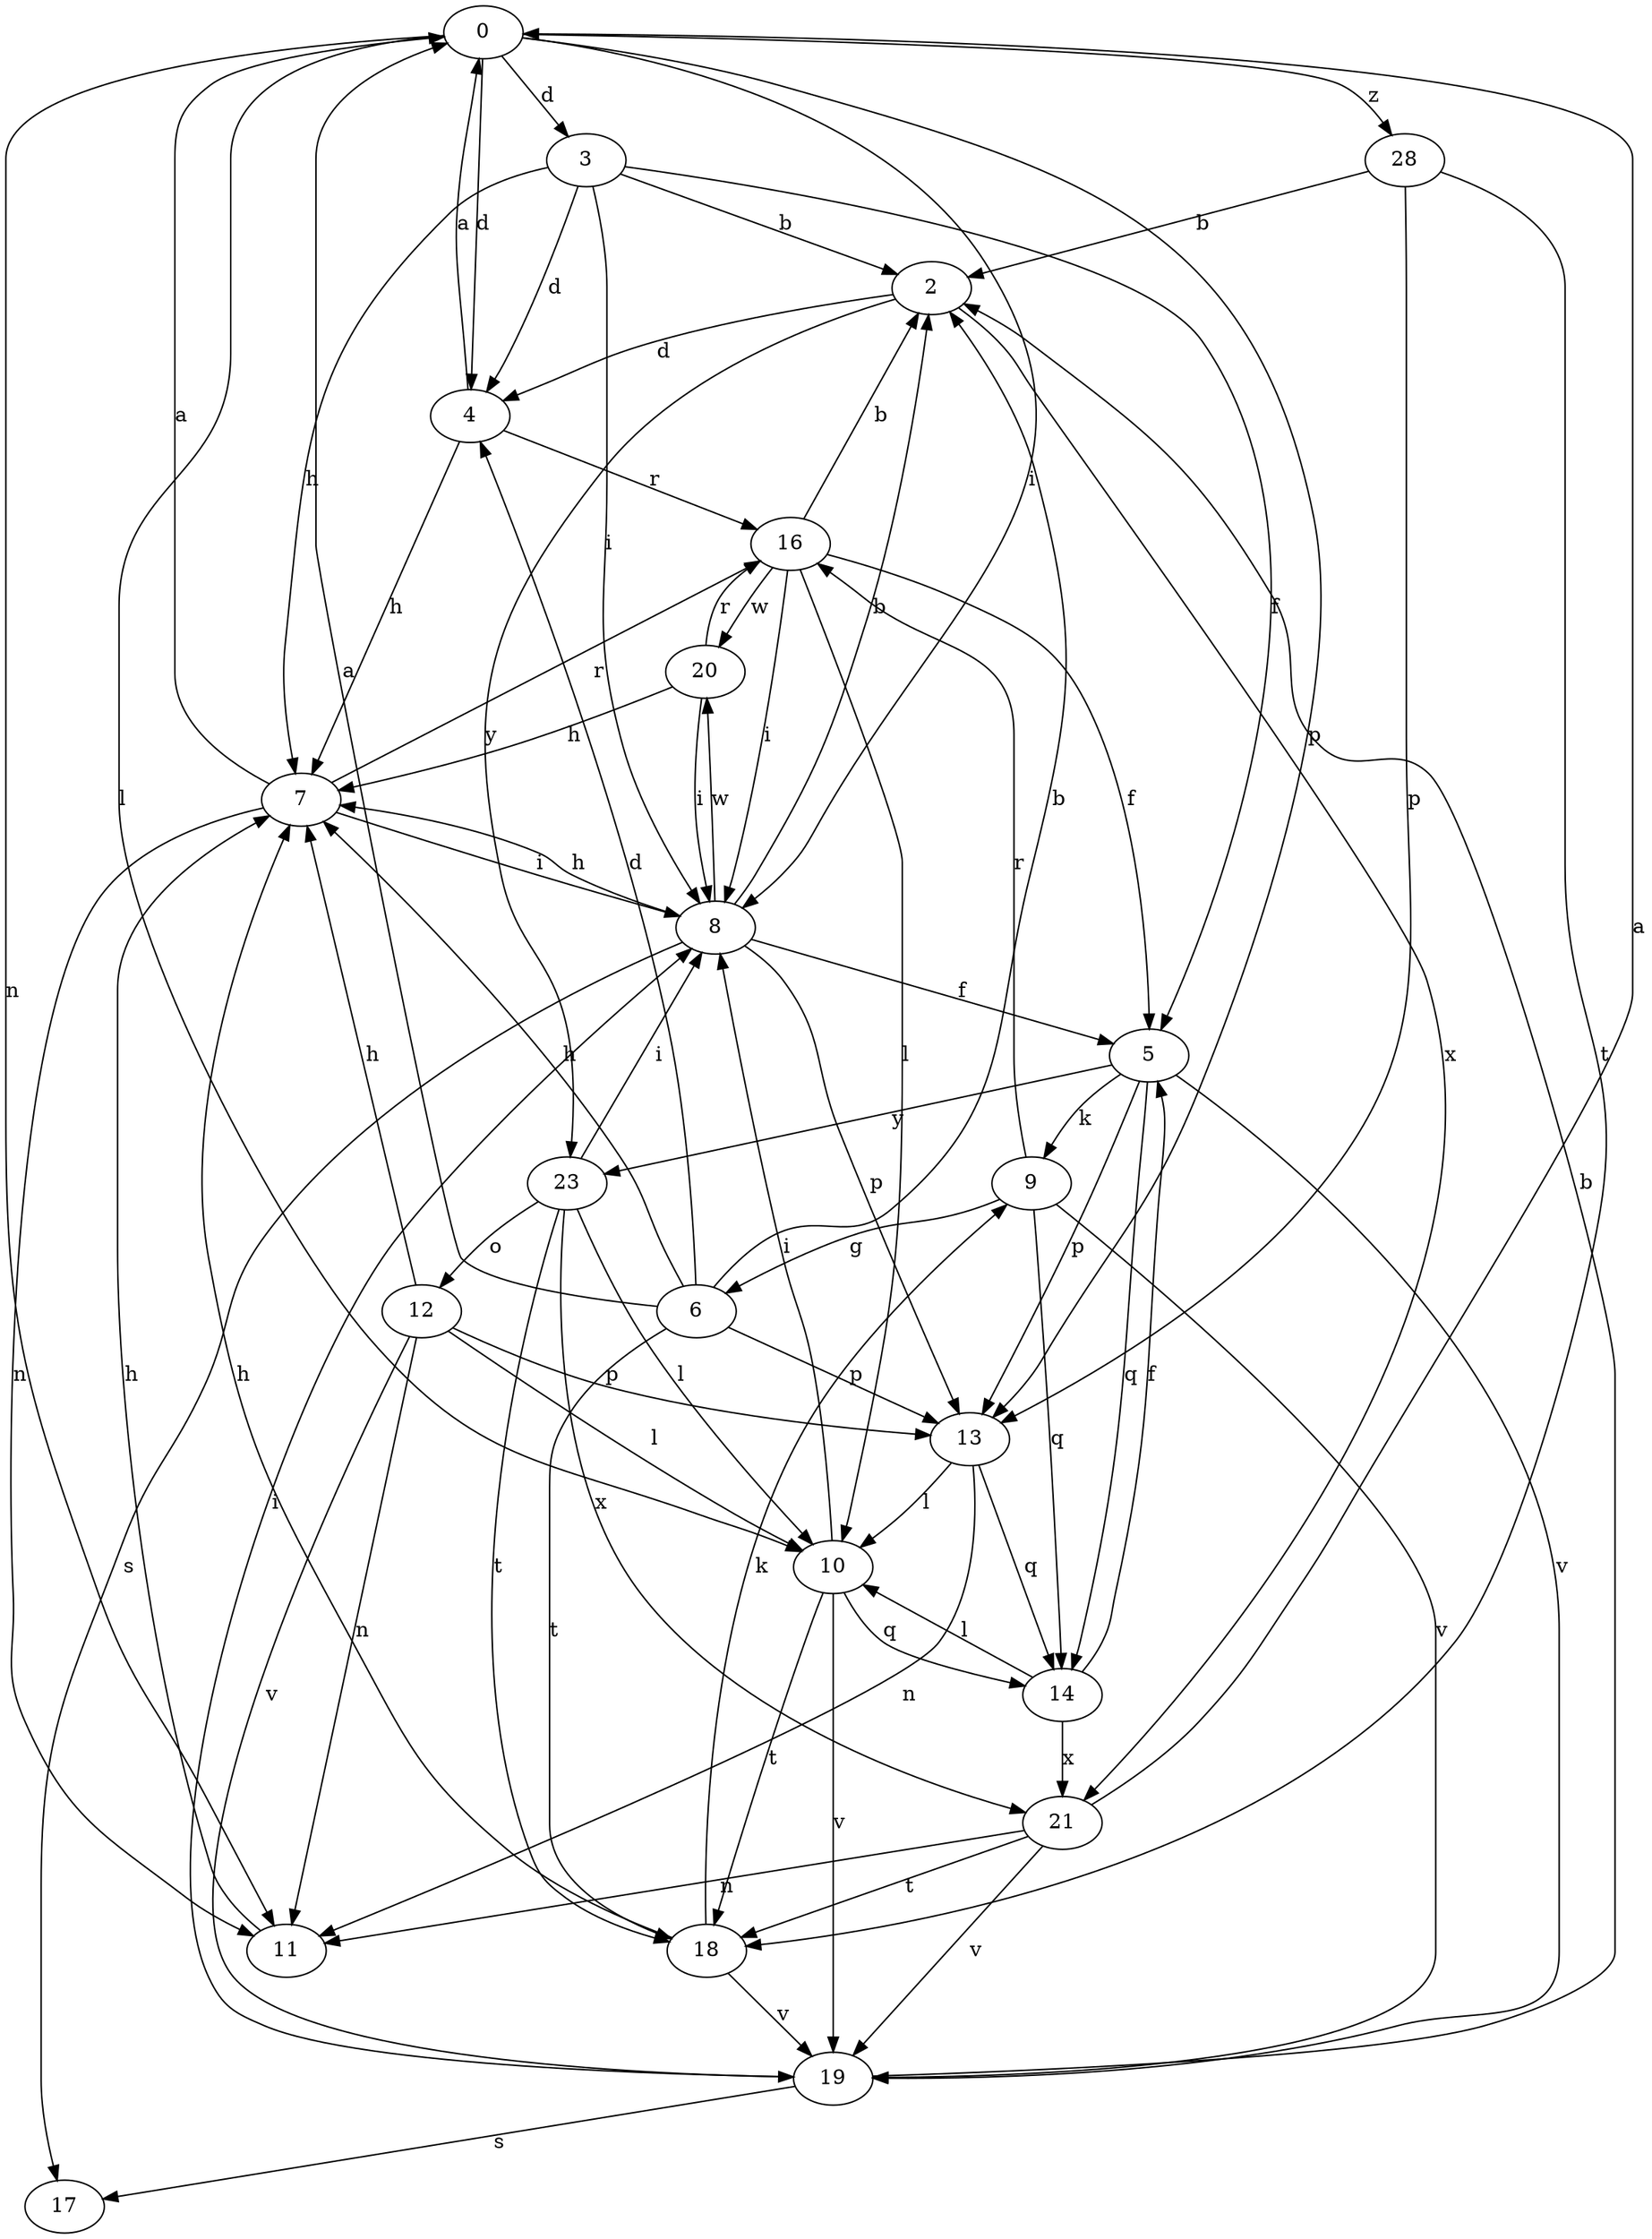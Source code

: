 strict digraph  {
0;
2;
3;
4;
5;
6;
7;
8;
9;
10;
11;
12;
13;
14;
16;
17;
18;
19;
20;
21;
23;
28;
0 -> 3  [label=d];
0 -> 4  [label=d];
0 -> 8  [label=i];
0 -> 10  [label=l];
0 -> 11  [label=n];
0 -> 13  [label=p];
0 -> 28  [label=z];
2 -> 4  [label=d];
2 -> 21  [label=x];
2 -> 23  [label=y];
3 -> 2  [label=b];
3 -> 4  [label=d];
3 -> 5  [label=f];
3 -> 7  [label=h];
3 -> 8  [label=i];
4 -> 0  [label=a];
4 -> 7  [label=h];
4 -> 16  [label=r];
5 -> 9  [label=k];
5 -> 13  [label=p];
5 -> 14  [label=q];
5 -> 19  [label=v];
5 -> 23  [label=y];
6 -> 0  [label=a];
6 -> 2  [label=b];
6 -> 4  [label=d];
6 -> 7  [label=h];
6 -> 13  [label=p];
6 -> 18  [label=t];
7 -> 0  [label=a];
7 -> 8  [label=i];
7 -> 11  [label=n];
7 -> 16  [label=r];
8 -> 2  [label=b];
8 -> 5  [label=f];
8 -> 7  [label=h];
8 -> 13  [label=p];
8 -> 17  [label=s];
8 -> 20  [label=w];
9 -> 6  [label=g];
9 -> 14  [label=q];
9 -> 16  [label=r];
9 -> 19  [label=v];
10 -> 8  [label=i];
10 -> 14  [label=q];
10 -> 18  [label=t];
10 -> 19  [label=v];
11 -> 7  [label=h];
12 -> 7  [label=h];
12 -> 10  [label=l];
12 -> 11  [label=n];
12 -> 13  [label=p];
12 -> 19  [label=v];
13 -> 10  [label=l];
13 -> 11  [label=n];
13 -> 14  [label=q];
14 -> 5  [label=f];
14 -> 10  [label=l];
14 -> 21  [label=x];
16 -> 2  [label=b];
16 -> 5  [label=f];
16 -> 8  [label=i];
16 -> 10  [label=l];
16 -> 20  [label=w];
18 -> 7  [label=h];
18 -> 9  [label=k];
18 -> 19  [label=v];
19 -> 2  [label=b];
19 -> 8  [label=i];
19 -> 17  [label=s];
20 -> 7  [label=h];
20 -> 8  [label=i];
20 -> 16  [label=r];
21 -> 0  [label=a];
21 -> 11  [label=n];
21 -> 18  [label=t];
21 -> 19  [label=v];
23 -> 8  [label=i];
23 -> 10  [label=l];
23 -> 12  [label=o];
23 -> 18  [label=t];
23 -> 21  [label=x];
28 -> 2  [label=b];
28 -> 13  [label=p];
28 -> 18  [label=t];
}
